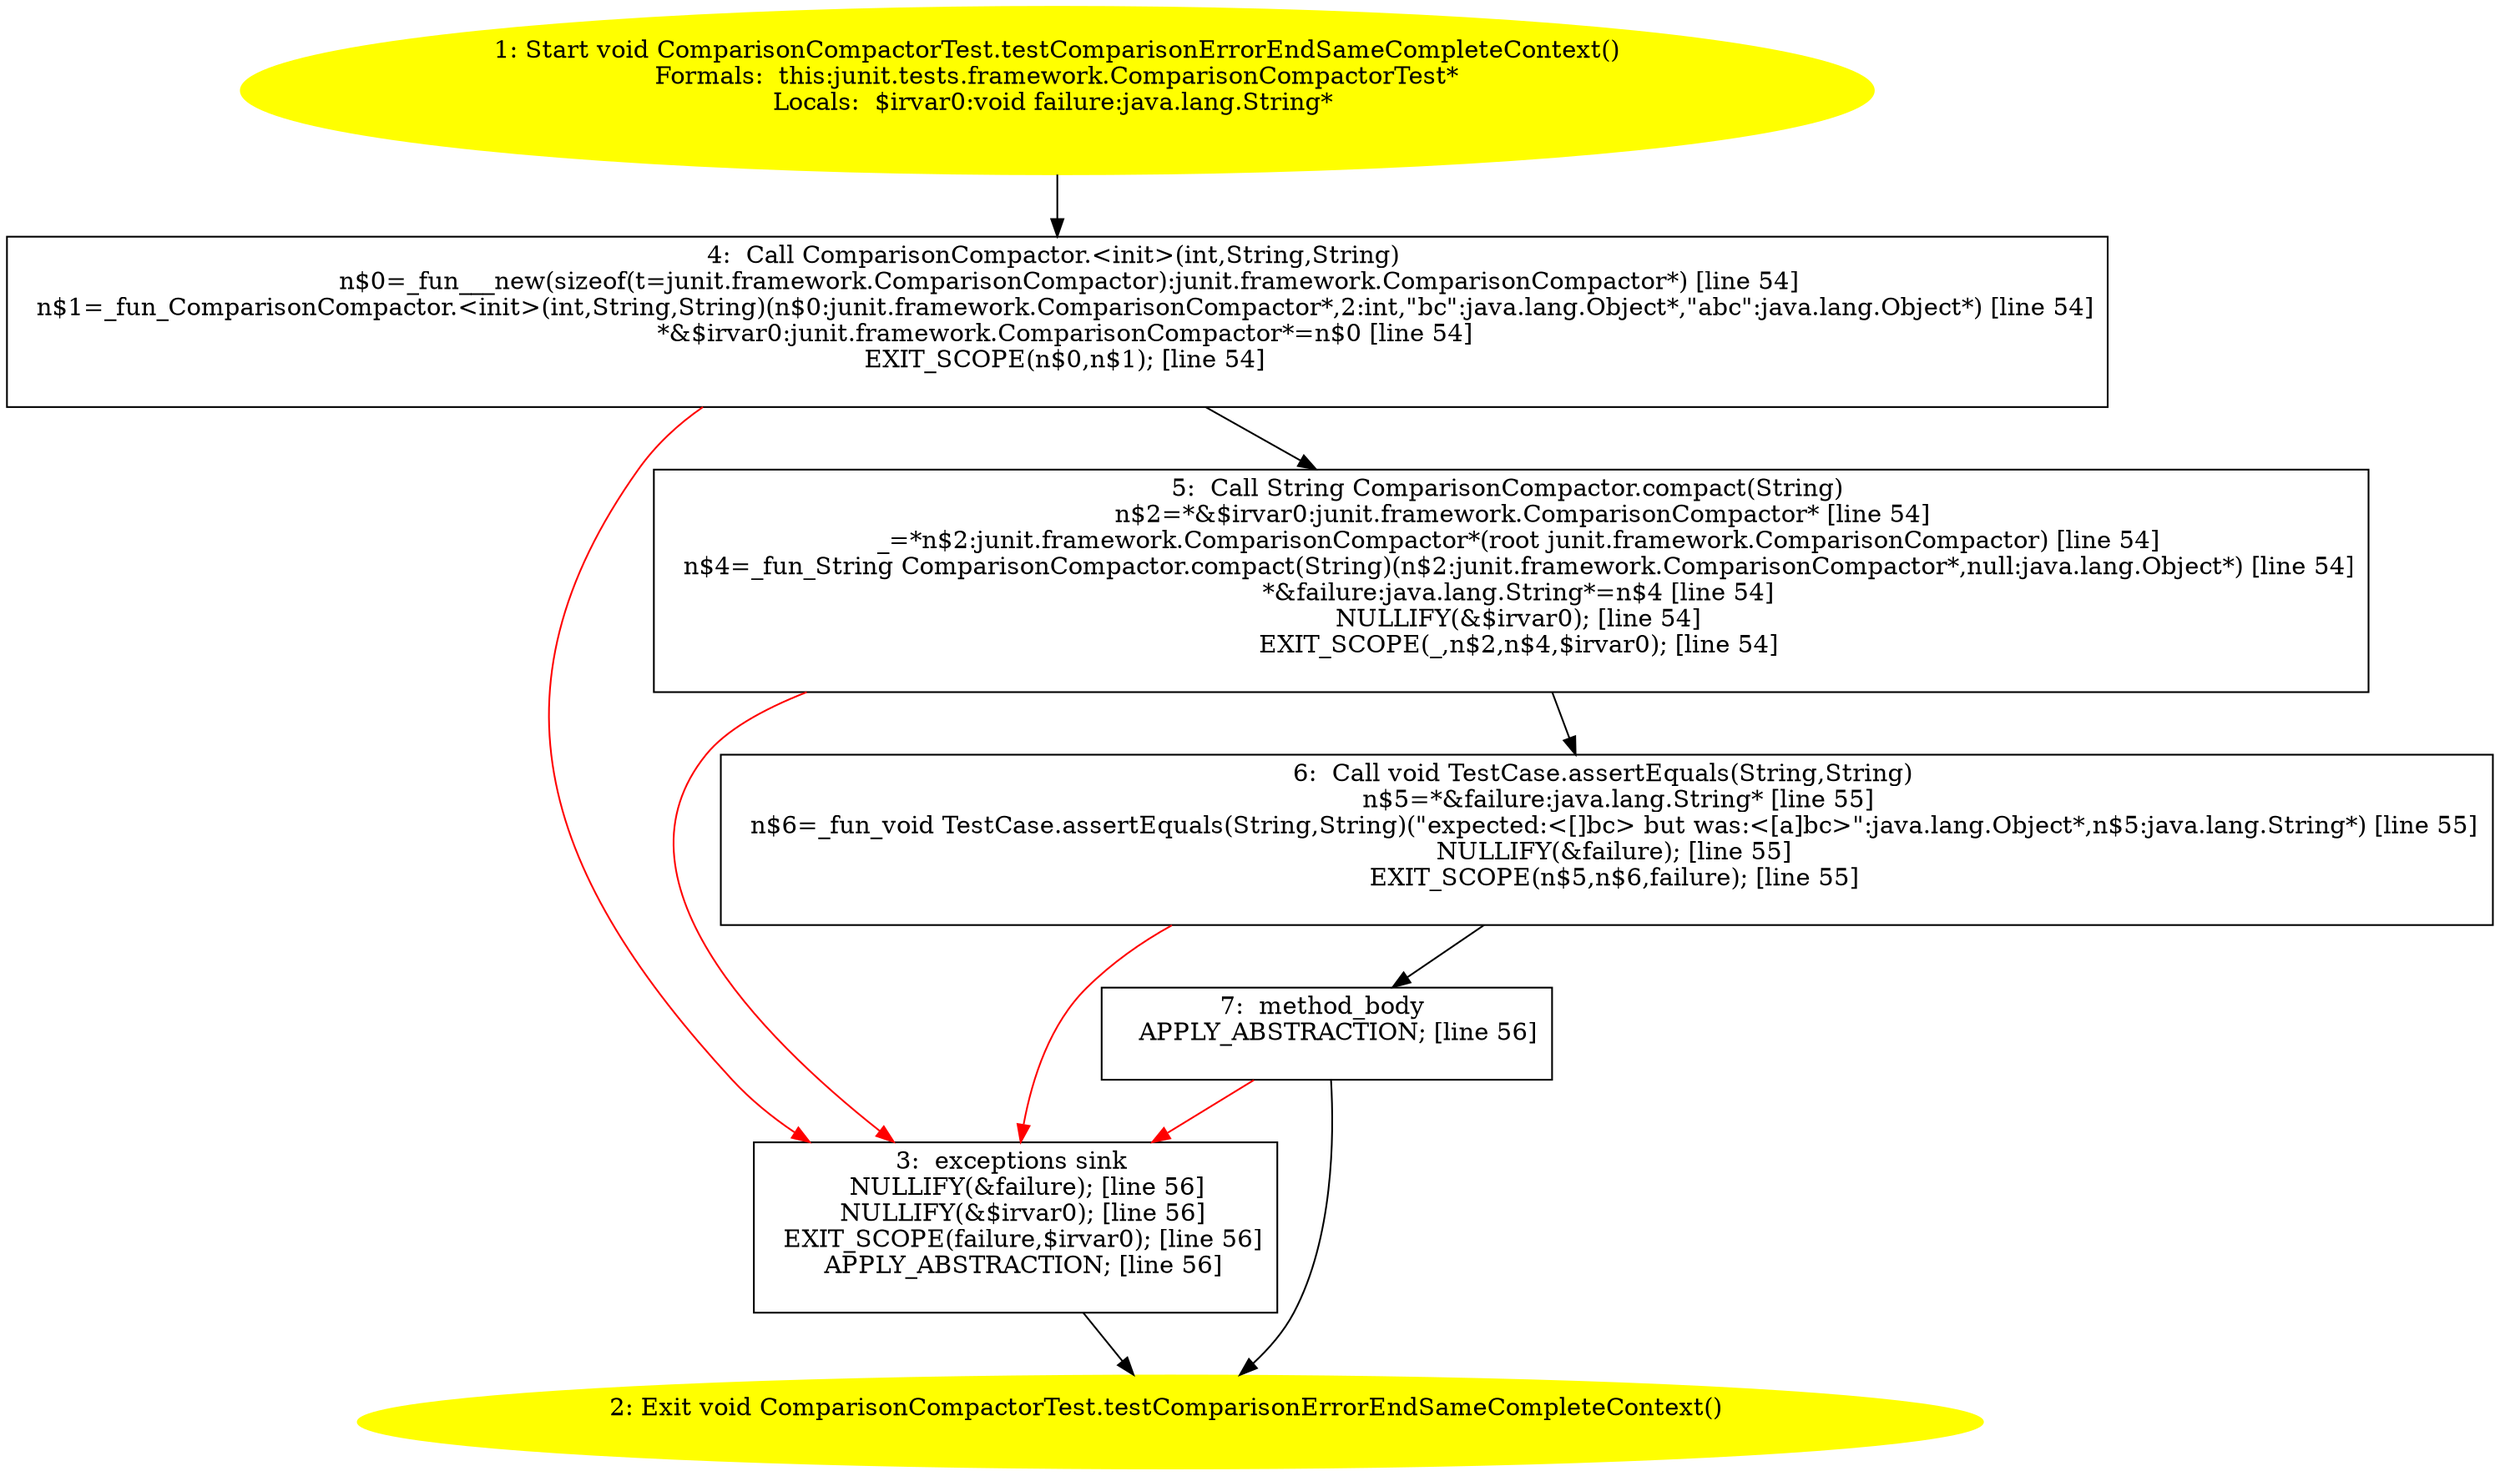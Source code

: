 /* @generated */
digraph cfg {
"junit.tests.framework.ComparisonCompactorTest.testComparisonErrorEndSameCompleteContext():void.5ac48da119aab9a943bb93814e45cefd_1" [label="1: Start void ComparisonCompactorTest.testComparisonErrorEndSameCompleteContext()\nFormals:  this:junit.tests.framework.ComparisonCompactorTest*\nLocals:  $irvar0:void failure:java.lang.String* \n  " color=yellow style=filled]
	

	 "junit.tests.framework.ComparisonCompactorTest.testComparisonErrorEndSameCompleteContext():void.5ac48da119aab9a943bb93814e45cefd_1" -> "junit.tests.framework.ComparisonCompactorTest.testComparisonErrorEndSameCompleteContext():void.5ac48da119aab9a943bb93814e45cefd_4" ;
"junit.tests.framework.ComparisonCompactorTest.testComparisonErrorEndSameCompleteContext():void.5ac48da119aab9a943bb93814e45cefd_2" [label="2: Exit void ComparisonCompactorTest.testComparisonErrorEndSameCompleteContext() \n  " color=yellow style=filled]
	

"junit.tests.framework.ComparisonCompactorTest.testComparisonErrorEndSameCompleteContext():void.5ac48da119aab9a943bb93814e45cefd_3" [label="3:  exceptions sink \n   NULLIFY(&failure); [line 56]\n  NULLIFY(&$irvar0); [line 56]\n  EXIT_SCOPE(failure,$irvar0); [line 56]\n  APPLY_ABSTRACTION; [line 56]\n " shape="box"]
	

	 "junit.tests.framework.ComparisonCompactorTest.testComparisonErrorEndSameCompleteContext():void.5ac48da119aab9a943bb93814e45cefd_3" -> "junit.tests.framework.ComparisonCompactorTest.testComparisonErrorEndSameCompleteContext():void.5ac48da119aab9a943bb93814e45cefd_2" ;
"junit.tests.framework.ComparisonCompactorTest.testComparisonErrorEndSameCompleteContext():void.5ac48da119aab9a943bb93814e45cefd_4" [label="4:  Call ComparisonCompactor.<init>(int,String,String) \n   n$0=_fun___new(sizeof(t=junit.framework.ComparisonCompactor):junit.framework.ComparisonCompactor*) [line 54]\n  n$1=_fun_ComparisonCompactor.<init>(int,String,String)(n$0:junit.framework.ComparisonCompactor*,2:int,\"bc\":java.lang.Object*,\"abc\":java.lang.Object*) [line 54]\n  *&$irvar0:junit.framework.ComparisonCompactor*=n$0 [line 54]\n  EXIT_SCOPE(n$0,n$1); [line 54]\n " shape="box"]
	

	 "junit.tests.framework.ComparisonCompactorTest.testComparisonErrorEndSameCompleteContext():void.5ac48da119aab9a943bb93814e45cefd_4" -> "junit.tests.framework.ComparisonCompactorTest.testComparisonErrorEndSameCompleteContext():void.5ac48da119aab9a943bb93814e45cefd_5" ;
	 "junit.tests.framework.ComparisonCompactorTest.testComparisonErrorEndSameCompleteContext():void.5ac48da119aab9a943bb93814e45cefd_4" -> "junit.tests.framework.ComparisonCompactorTest.testComparisonErrorEndSameCompleteContext():void.5ac48da119aab9a943bb93814e45cefd_3" [color="red" ];
"junit.tests.framework.ComparisonCompactorTest.testComparisonErrorEndSameCompleteContext():void.5ac48da119aab9a943bb93814e45cefd_5" [label="5:  Call String ComparisonCompactor.compact(String) \n   n$2=*&$irvar0:junit.framework.ComparisonCompactor* [line 54]\n  _=*n$2:junit.framework.ComparisonCompactor*(root junit.framework.ComparisonCompactor) [line 54]\n  n$4=_fun_String ComparisonCompactor.compact(String)(n$2:junit.framework.ComparisonCompactor*,null:java.lang.Object*) [line 54]\n  *&failure:java.lang.String*=n$4 [line 54]\n  NULLIFY(&$irvar0); [line 54]\n  EXIT_SCOPE(_,n$2,n$4,$irvar0); [line 54]\n " shape="box"]
	

	 "junit.tests.framework.ComparisonCompactorTest.testComparisonErrorEndSameCompleteContext():void.5ac48da119aab9a943bb93814e45cefd_5" -> "junit.tests.framework.ComparisonCompactorTest.testComparisonErrorEndSameCompleteContext():void.5ac48da119aab9a943bb93814e45cefd_6" ;
	 "junit.tests.framework.ComparisonCompactorTest.testComparisonErrorEndSameCompleteContext():void.5ac48da119aab9a943bb93814e45cefd_5" -> "junit.tests.framework.ComparisonCompactorTest.testComparisonErrorEndSameCompleteContext():void.5ac48da119aab9a943bb93814e45cefd_3" [color="red" ];
"junit.tests.framework.ComparisonCompactorTest.testComparisonErrorEndSameCompleteContext():void.5ac48da119aab9a943bb93814e45cefd_6" [label="6:  Call void TestCase.assertEquals(String,String) \n   n$5=*&failure:java.lang.String* [line 55]\n  n$6=_fun_void TestCase.assertEquals(String,String)(\"expected:<[]bc> but was:<[a]bc>\":java.lang.Object*,n$5:java.lang.String*) [line 55]\n  NULLIFY(&failure); [line 55]\n  EXIT_SCOPE(n$5,n$6,failure); [line 55]\n " shape="box"]
	

	 "junit.tests.framework.ComparisonCompactorTest.testComparisonErrorEndSameCompleteContext():void.5ac48da119aab9a943bb93814e45cefd_6" -> "junit.tests.framework.ComparisonCompactorTest.testComparisonErrorEndSameCompleteContext():void.5ac48da119aab9a943bb93814e45cefd_7" ;
	 "junit.tests.framework.ComparisonCompactorTest.testComparisonErrorEndSameCompleteContext():void.5ac48da119aab9a943bb93814e45cefd_6" -> "junit.tests.framework.ComparisonCompactorTest.testComparisonErrorEndSameCompleteContext():void.5ac48da119aab9a943bb93814e45cefd_3" [color="red" ];
"junit.tests.framework.ComparisonCompactorTest.testComparisonErrorEndSameCompleteContext():void.5ac48da119aab9a943bb93814e45cefd_7" [label="7:  method_body \n   APPLY_ABSTRACTION; [line 56]\n " shape="box"]
	

	 "junit.tests.framework.ComparisonCompactorTest.testComparisonErrorEndSameCompleteContext():void.5ac48da119aab9a943bb93814e45cefd_7" -> "junit.tests.framework.ComparisonCompactorTest.testComparisonErrorEndSameCompleteContext():void.5ac48da119aab9a943bb93814e45cefd_2" ;
	 "junit.tests.framework.ComparisonCompactorTest.testComparisonErrorEndSameCompleteContext():void.5ac48da119aab9a943bb93814e45cefd_7" -> "junit.tests.framework.ComparisonCompactorTest.testComparisonErrorEndSameCompleteContext():void.5ac48da119aab9a943bb93814e45cefd_3" [color="red" ];
}
